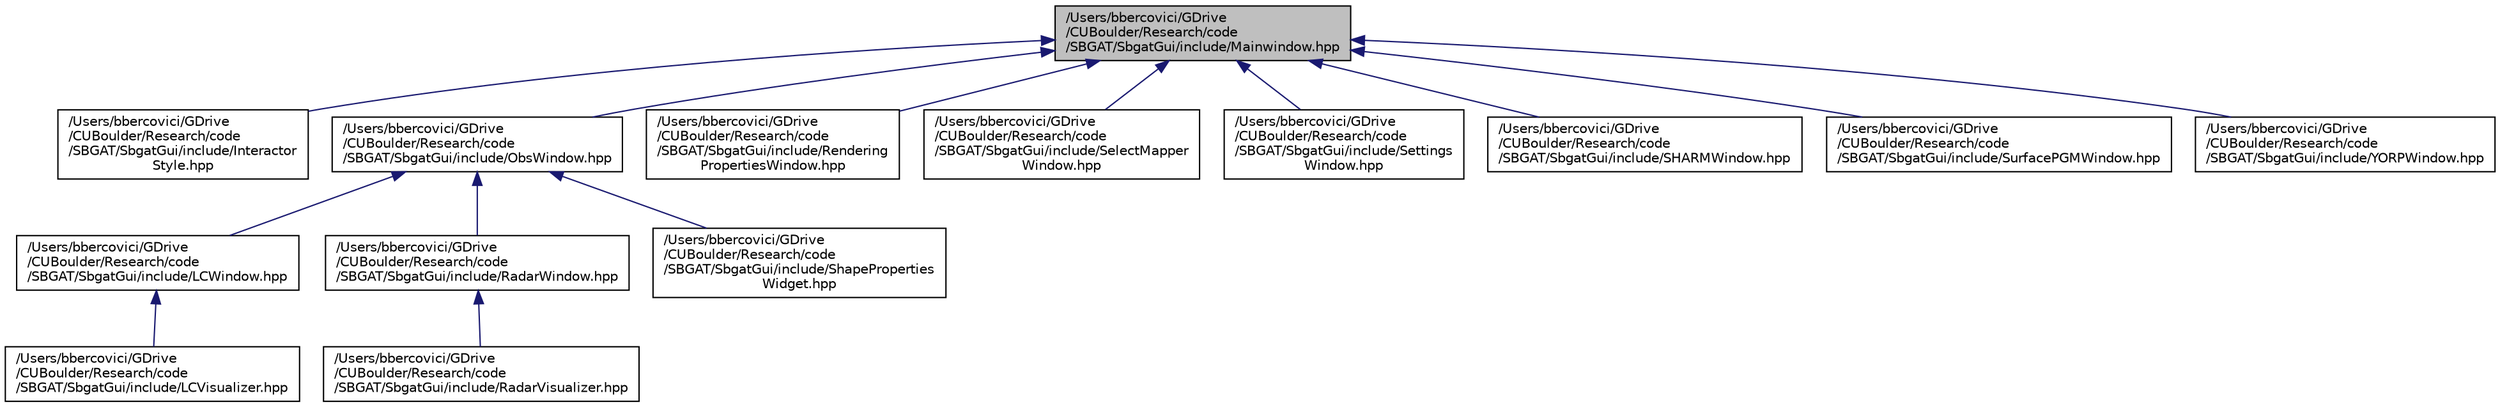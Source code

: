 digraph "/Users/bbercovici/GDrive/CUBoulder/Research/code/SBGAT/SbgatGui/include/Mainwindow.hpp"
{
  edge [fontname="Helvetica",fontsize="10",labelfontname="Helvetica",labelfontsize="10"];
  node [fontname="Helvetica",fontsize="10",shape=record];
  Node38 [label="/Users/bbercovici/GDrive\l/CUBoulder/Research/code\l/SBGAT/SbgatGui/include/Mainwindow.hpp",height=0.2,width=0.4,color="black", fillcolor="grey75", style="filled", fontcolor="black"];
  Node38 -> Node39 [dir="back",color="midnightblue",fontsize="10",style="solid",fontname="Helvetica"];
  Node39 [label="/Users/bbercovici/GDrive\l/CUBoulder/Research/code\l/SBGAT/SbgatGui/include/Interactor\lStyle.hpp",height=0.2,width=0.4,color="black", fillcolor="white", style="filled",URL="$_interactor_style_8hpp.html"];
  Node38 -> Node40 [dir="back",color="midnightblue",fontsize="10",style="solid",fontname="Helvetica"];
  Node40 [label="/Users/bbercovici/GDrive\l/CUBoulder/Research/code\l/SBGAT/SbgatGui/include/ObsWindow.hpp",height=0.2,width=0.4,color="black", fillcolor="white", style="filled",URL="$_obs_window_8hpp.html"];
  Node40 -> Node41 [dir="back",color="midnightblue",fontsize="10",style="solid",fontname="Helvetica"];
  Node41 [label="/Users/bbercovici/GDrive\l/CUBoulder/Research/code\l/SBGAT/SbgatGui/include/LCWindow.hpp",height=0.2,width=0.4,color="black", fillcolor="white", style="filled",URL="$_l_c_window_8hpp.html"];
  Node41 -> Node42 [dir="back",color="midnightblue",fontsize="10",style="solid",fontname="Helvetica"];
  Node42 [label="/Users/bbercovici/GDrive\l/CUBoulder/Research/code\l/SBGAT/SbgatGui/include/LCVisualizer.hpp",height=0.2,width=0.4,color="black", fillcolor="white", style="filled",URL="$_l_c_visualizer_8hpp.html"];
  Node40 -> Node43 [dir="back",color="midnightblue",fontsize="10",style="solid",fontname="Helvetica"];
  Node43 [label="/Users/bbercovici/GDrive\l/CUBoulder/Research/code\l/SBGAT/SbgatGui/include/RadarWindow.hpp",height=0.2,width=0.4,color="black", fillcolor="white", style="filled",URL="$_radar_window_8hpp.html"];
  Node43 -> Node44 [dir="back",color="midnightblue",fontsize="10",style="solid",fontname="Helvetica"];
  Node44 [label="/Users/bbercovici/GDrive\l/CUBoulder/Research/code\l/SBGAT/SbgatGui/include/RadarVisualizer.hpp",height=0.2,width=0.4,color="black", fillcolor="white", style="filled",URL="$_radar_visualizer_8hpp.html"];
  Node40 -> Node45 [dir="back",color="midnightblue",fontsize="10",style="solid",fontname="Helvetica"];
  Node45 [label="/Users/bbercovici/GDrive\l/CUBoulder/Research/code\l/SBGAT/SbgatGui/include/ShapeProperties\lWidget.hpp",height=0.2,width=0.4,color="black", fillcolor="white", style="filled",URL="$_shape_properties_widget_8hpp.html"];
  Node38 -> Node46 [dir="back",color="midnightblue",fontsize="10",style="solid",fontname="Helvetica"];
  Node46 [label="/Users/bbercovici/GDrive\l/CUBoulder/Research/code\l/SBGAT/SbgatGui/include/Rendering\lPropertiesWindow.hpp",height=0.2,width=0.4,color="black", fillcolor="white", style="filled",URL="$_rendering_properties_window_8hpp.html"];
  Node38 -> Node47 [dir="back",color="midnightblue",fontsize="10",style="solid",fontname="Helvetica"];
  Node47 [label="/Users/bbercovici/GDrive\l/CUBoulder/Research/code\l/SBGAT/SbgatGui/include/SelectMapper\lWindow.hpp",height=0.2,width=0.4,color="black", fillcolor="white", style="filled",URL="$_select_mapper_window_8hpp.html"];
  Node38 -> Node48 [dir="back",color="midnightblue",fontsize="10",style="solid",fontname="Helvetica"];
  Node48 [label="/Users/bbercovici/GDrive\l/CUBoulder/Research/code\l/SBGAT/SbgatGui/include/Settings\lWindow.hpp",height=0.2,width=0.4,color="black", fillcolor="white", style="filled",URL="$_settings_window_8hpp.html"];
  Node38 -> Node49 [dir="back",color="midnightblue",fontsize="10",style="solid",fontname="Helvetica"];
  Node49 [label="/Users/bbercovici/GDrive\l/CUBoulder/Research/code\l/SBGAT/SbgatGui/include/SHARMWindow.hpp",height=0.2,width=0.4,color="black", fillcolor="white", style="filled",URL="$_s_h_a_r_m_window_8hpp.html"];
  Node38 -> Node50 [dir="back",color="midnightblue",fontsize="10",style="solid",fontname="Helvetica"];
  Node50 [label="/Users/bbercovici/GDrive\l/CUBoulder/Research/code\l/SBGAT/SbgatGui/include/SurfacePGMWindow.hpp",height=0.2,width=0.4,color="black", fillcolor="white", style="filled",URL="$_surface_p_g_m_window_8hpp.html"];
  Node38 -> Node51 [dir="back",color="midnightblue",fontsize="10",style="solid",fontname="Helvetica"];
  Node51 [label="/Users/bbercovici/GDrive\l/CUBoulder/Research/code\l/SBGAT/SbgatGui/include/YORPWindow.hpp",height=0.2,width=0.4,color="black", fillcolor="white", style="filled",URL="$_y_o_r_p_window_8hpp.html"];
}
